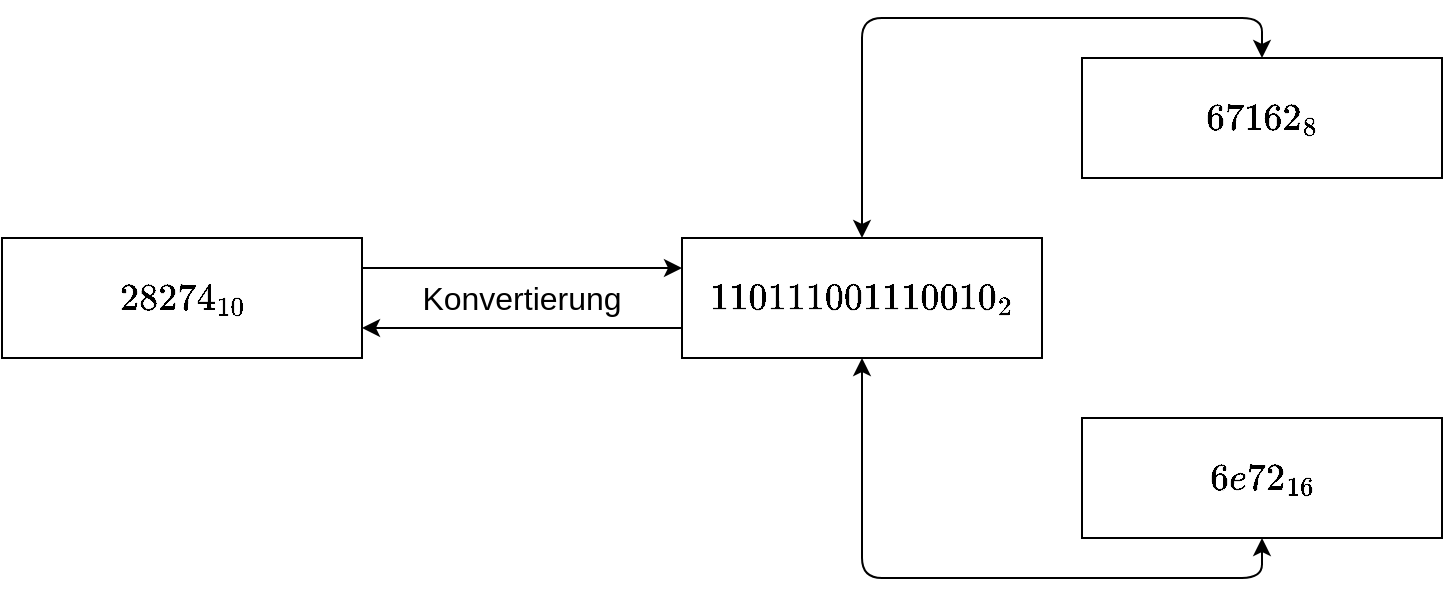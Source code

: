 <mxfile>
    <diagram id="2fYxXXaUipQ489jllucV" name="Page-1">
        <mxGraphModel dx="970" dy="837" grid="1" gridSize="10" guides="1" tooltips="1" connect="1" arrows="1" fold="1" page="1" pageScale="1" pageWidth="800" pageHeight="450" math="1" shadow="0">
            <root>
                <mxCell id="0"/>
                <mxCell id="1" parent="0"/>
                <mxCell id="8" style="edgeStyle=none;html=1;exitX=1;exitY=0.25;exitDx=0;exitDy=0;entryX=0;entryY=0.25;entryDx=0;entryDy=0;fontFamily=Helvetica;fontSize=16;" parent="1" source="2" target="3" edge="1">
                    <mxGeometry relative="1" as="geometry"/>
                </mxCell>
                <mxCell id="2" value="\(28274_{10}\)" style="rounded=0;whiteSpace=wrap;html=1;fontStyle=1;fontFamily=Helvetica;fontSize=16;" parent="1" vertex="1">
                    <mxGeometry y="210" width="180" height="60" as="geometry"/>
                </mxCell>
                <mxCell id="9" style="edgeStyle=none;html=1;exitX=0;exitY=0.75;exitDx=0;exitDy=0;entryX=1;entryY=0.75;entryDx=0;entryDy=0;fontFamily=Helvetica;fontSize=16;" parent="1" source="3" target="2" edge="1">
                    <mxGeometry relative="1" as="geometry"/>
                </mxCell>
                <mxCell id="10" style="edgeStyle=elbowEdgeStyle;html=1;exitX=0.5;exitY=0;exitDx=0;exitDy=0;entryX=0.5;entryY=0;entryDx=0;entryDy=0;elbow=vertical;fontFamily=Helvetica;startArrow=classic;startFill=1;fontSize=16;" parent="1" source="3" target="5" edge="1">
                    <mxGeometry relative="1" as="geometry">
                        <Array as="points">
                            <mxPoint x="520" y="100"/>
                        </Array>
                    </mxGeometry>
                </mxCell>
                <mxCell id="11" style="edgeStyle=elbowEdgeStyle;html=1;exitX=0.5;exitY=1;exitDx=0;exitDy=0;entryX=0.5;entryY=1;entryDx=0;entryDy=0;elbow=vertical;fontFamily=Helvetica;startArrow=classic;startFill=1;fontSize=16;" parent="1" source="3" target="4" edge="1">
                    <mxGeometry relative="1" as="geometry">
                        <Array as="points">
                            <mxPoint x="520" y="380"/>
                        </Array>
                    </mxGeometry>
                </mxCell>
                <mxCell id="3" value="\( 110111001110010_{2} \)" style="rounded=0;whiteSpace=wrap;html=1;fontStyle=1;fontFamily=Helvetica;fontSize=16;" parent="1" vertex="1">
                    <mxGeometry x="340" y="210" width="180" height="60" as="geometry"/>
                </mxCell>
                <mxCell id="4" value="\( 6e72_{16} \)" style="rounded=0;whiteSpace=wrap;html=1;fontStyle=1;fontFamily=Helvetica;fontSize=16;" parent="1" vertex="1">
                    <mxGeometry x="540" y="300" width="180" height="60" as="geometry"/>
                </mxCell>
                <mxCell id="5" value="\( 67162_8 \)" style="rounded=0;whiteSpace=wrap;html=1;fontStyle=1;fontFamily=Helvetica;fontSize=16;" parent="1" vertex="1">
                    <mxGeometry x="540" y="120" width="180" height="60" as="geometry"/>
                </mxCell>
                <mxCell id="12" value="Konvertierung" style="text;html=1;align=center;verticalAlign=middle;whiteSpace=wrap;rounded=0;fontSize=16;" parent="1" vertex="1">
                    <mxGeometry x="200" y="230" width="120" height="20" as="geometry"/>
                </mxCell>
            </root>
        </mxGraphModel>
    </diagram>
</mxfile>